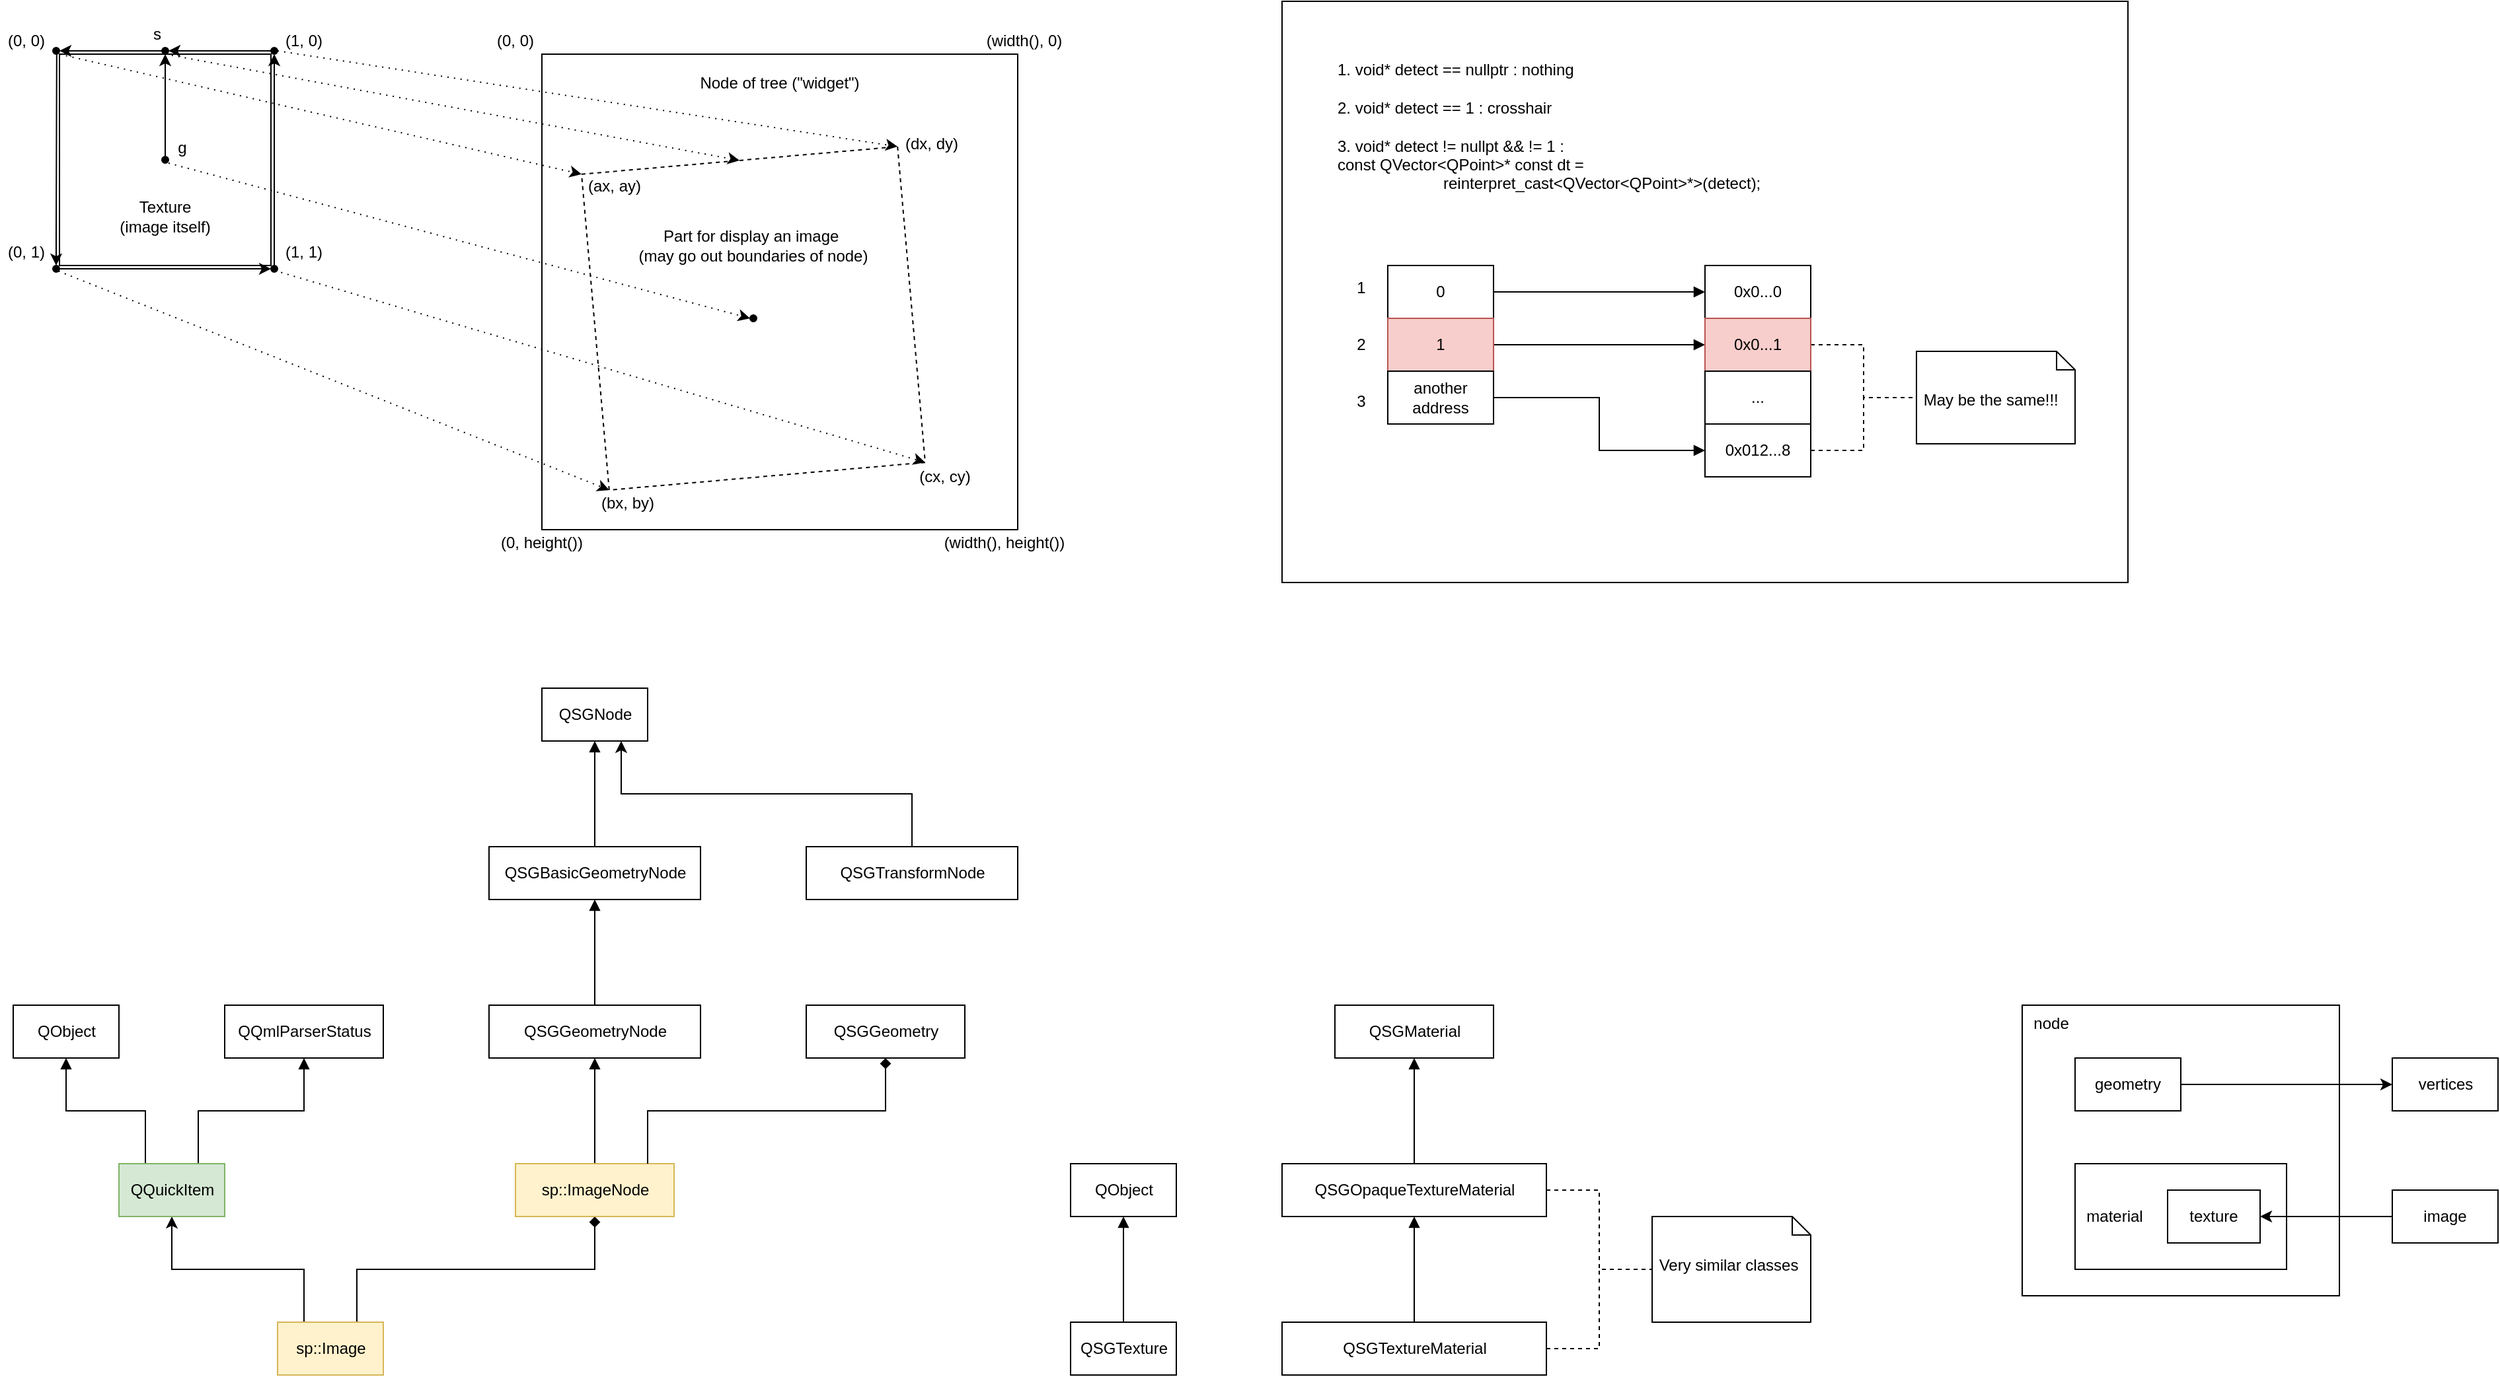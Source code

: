<mxfile version="13.0.3" type="device"><diagram id="HlqQrXZ55SlVoPelEsL5" name="Page-1"><mxGraphModel dx="1408" dy="776" grid="1" gridSize="10" guides="1" tooltips="1" connect="1" arrows="1" fold="1" page="1" pageScale="1" pageWidth="850" pageHeight="1100" math="0" shadow="0"><root><mxCell id="0"/><mxCell id="1" parent="0"/><mxCell id="fODsOEZZF3Y6RBcU8jo4-6" value="&amp;nbsp; node" style="rounded=0;whiteSpace=wrap;html=1;align=left;verticalAlign=top;" parent="1" vertex="1"><mxGeometry x="1560" y="800" width="240" height="220" as="geometry"/></mxCell><mxCell id="fODsOEZZF3Y6RBcU8jo4-2" value="&amp;nbsp; material" style="rounded=0;whiteSpace=wrap;html=1;labelPosition=center;verticalLabelPosition=middle;align=left;verticalAlign=middle;" parent="1" vertex="1"><mxGeometry x="1600" y="920" width="160" height="80" as="geometry"/></mxCell><mxCell id="9VdLGbFg3i1IRsFy1hSy-31" value="Node of tree (&quot;widget&quot;)&lt;br&gt;&lt;br&gt;&lt;br&gt;&lt;br&gt;&lt;br&gt;&lt;br&gt;&lt;br&gt;&lt;br&gt;&lt;br&gt;&lt;br&gt;&lt;br&gt;&lt;br&gt;&lt;br&gt;&lt;br&gt;&lt;br&gt;&lt;br&gt;&lt;br&gt;&lt;br&gt;&lt;br&gt;&lt;br&gt;&lt;br&gt;&lt;br&gt;&lt;br&gt;" style="rounded=0;whiteSpace=wrap;html=1;fillColor=none;gradientColor=none;" parent="1" vertex="1"><mxGeometry x="440" y="80" width="360" height="360" as="geometry"/></mxCell><mxCell id="9VdLGbFg3i1IRsFy1hSy-32" value="" style="rounded=0;whiteSpace=wrap;html=1;fillColor=none;gradientColor=none;dashed=1;rotation=355;" parent="1" vertex="1"><mxGeometry x="480" y="160" width="240" height="240" as="geometry"/></mxCell><mxCell id="9VdLGbFg3i1IRsFy1hSy-2" value="&lt;br&gt;&lt;br&gt;&lt;br&gt;&lt;br&gt;&lt;br&gt;&lt;br&gt;Texture&lt;br&gt;(image itself)" style="rounded=0;whiteSpace=wrap;html=1;fillColor=none;" parent="1" vertex="1"><mxGeometry x="75" y="80" width="160" height="160" as="geometry"/></mxCell><mxCell id="9VdLGbFg3i1IRsFy1hSy-3" value="(0, 1)" style="text;html=1;strokeColor=none;fillColor=none;align=center;verticalAlign=middle;whiteSpace=wrap;rounded=0;" parent="1" vertex="1"><mxGeometry x="30" y="220" width="40" height="20" as="geometry"/></mxCell><mxCell id="9VdLGbFg3i1IRsFy1hSy-4" value="(0, 0)" style="text;html=1;strokeColor=none;fillColor=none;align=center;verticalAlign=middle;whiteSpace=wrap;rounded=0;" parent="1" vertex="1"><mxGeometry x="30" y="60" width="40" height="20" as="geometry"/></mxCell><mxCell id="9VdLGbFg3i1IRsFy1hSy-5" value="(1, 0)" style="text;html=1;strokeColor=none;fillColor=none;align=center;verticalAlign=middle;whiteSpace=wrap;rounded=0;" parent="1" vertex="1"><mxGeometry x="240" y="60" width="40" height="20" as="geometry"/></mxCell><mxCell id="9VdLGbFg3i1IRsFy1hSy-6" value="(1, 1)" style="text;html=1;strokeColor=none;fillColor=none;align=center;verticalAlign=middle;whiteSpace=wrap;rounded=0;" parent="1" vertex="1"><mxGeometry x="240" y="220" width="40" height="20" as="geometry"/></mxCell><mxCell id="9VdLGbFg3i1IRsFy1hSy-18" style="edgeStyle=orthogonalEdgeStyle;rounded=0;orthogonalLoop=1;jettySize=auto;html=1;entryX=0.5;entryY=1;entryDx=0;entryDy=0;" parent="1" source="9VdLGbFg3i1IRsFy1hSy-8" target="9VdLGbFg3i1IRsFy1hSy-9" edge="1"><mxGeometry relative="1" as="geometry"><mxPoint x="175" y="250" as="targetPoint"/><Array as="points"/></mxGeometry></mxCell><mxCell id="9VdLGbFg3i1IRsFy1hSy-8" value="" style="ellipse;whiteSpace=wrap;html=1;aspect=fixed;gradientColor=none;fillColor=#000000;" parent="1" vertex="1"><mxGeometry x="152.5" y="157.5" width="5" height="5" as="geometry"/></mxCell><mxCell id="9VdLGbFg3i1IRsFy1hSy-53" style="edgeStyle=orthogonalEdgeStyle;rounded=0;orthogonalLoop=1;jettySize=auto;html=1;entryX=1;entryY=0.5;entryDx=0;entryDy=0;startArrow=none;startFill=0;endArrow=classic;endFill=1;" parent="1" source="9VdLGbFg3i1IRsFy1hSy-9" target="9VdLGbFg3i1IRsFy1hSy-13" edge="1"><mxGeometry relative="1" as="geometry"/></mxCell><mxCell id="9VdLGbFg3i1IRsFy1hSy-9" value="" style="ellipse;whiteSpace=wrap;html=1;aspect=fixed;gradientColor=none;fillColor=#000000;" parent="1" vertex="1"><mxGeometry x="152.5" y="75" width="5" height="5" as="geometry"/></mxCell><mxCell id="9VdLGbFg3i1IRsFy1hSy-52" style="edgeStyle=orthogonalEdgeStyle;rounded=0;orthogonalLoop=1;jettySize=auto;html=1;entryX=0.5;entryY=1;entryDx=0;entryDy=0;startArrow=none;startFill=0;endArrow=classic;endFill=1;" parent="1" source="9VdLGbFg3i1IRsFy1hSy-10" target="9VdLGbFg3i1IRsFy1hSy-11" edge="1"><mxGeometry relative="1" as="geometry"/></mxCell><mxCell id="9VdLGbFg3i1IRsFy1hSy-10" value="" style="ellipse;whiteSpace=wrap;html=1;aspect=fixed;gradientColor=none;fillColor=#000000;" parent="1" vertex="1"><mxGeometry x="235" y="240" width="5" height="5" as="geometry"/></mxCell><mxCell id="9VdLGbFg3i1IRsFy1hSy-54" style="edgeStyle=orthogonalEdgeStyle;rounded=0;orthogonalLoop=1;jettySize=auto;html=1;entryX=1;entryY=0.5;entryDx=0;entryDy=0;startArrow=none;startFill=0;endArrow=classic;endFill=1;" parent="1" source="9VdLGbFg3i1IRsFy1hSy-11" target="9VdLGbFg3i1IRsFy1hSy-9" edge="1"><mxGeometry relative="1" as="geometry"/></mxCell><mxCell id="9VdLGbFg3i1IRsFy1hSy-11" value="" style="ellipse;whiteSpace=wrap;html=1;aspect=fixed;gradientColor=none;fillColor=#000000;" parent="1" vertex="1"><mxGeometry x="235" y="75" width="5" height="5" as="geometry"/></mxCell><mxCell id="9VdLGbFg3i1IRsFy1hSy-20" style="edgeStyle=orthogonalEdgeStyle;rounded=0;orthogonalLoop=1;jettySize=auto;html=1;entryX=-0.013;entryY=-0.012;entryDx=0;entryDy=0;entryPerimeter=0;endArrow=none;endFill=0;startArrow=classic;startFill=1;" parent="1" source="9VdLGbFg3i1IRsFy1hSy-12" target="9VdLGbFg3i1IRsFy1hSy-2" edge="1"><mxGeometry relative="1" as="geometry"/></mxCell><mxCell id="9VdLGbFg3i1IRsFy1hSy-51" style="edgeStyle=orthogonalEdgeStyle;rounded=0;orthogonalLoop=1;jettySize=auto;html=1;entryX=0;entryY=0.5;entryDx=0;entryDy=0;startArrow=none;startFill=0;endArrow=classic;endFill=1;" parent="1" source="9VdLGbFg3i1IRsFy1hSy-12" target="9VdLGbFg3i1IRsFy1hSy-10" edge="1"><mxGeometry relative="1" as="geometry"/></mxCell><mxCell id="9VdLGbFg3i1IRsFy1hSy-12" value="" style="ellipse;whiteSpace=wrap;html=1;aspect=fixed;gradientColor=none;fillColor=#000000;" parent="1" vertex="1"><mxGeometry x="70" y="240" width="5" height="5" as="geometry"/></mxCell><mxCell id="9VdLGbFg3i1IRsFy1hSy-13" value="" style="ellipse;whiteSpace=wrap;html=1;aspect=fixed;gradientColor=none;fillColor=#000000;" parent="1" vertex="1"><mxGeometry x="70" y="75" width="5" height="5" as="geometry"/></mxCell><mxCell id="9VdLGbFg3i1IRsFy1hSy-24" value="g" style="text;html=1;strokeColor=none;fillColor=none;align=center;verticalAlign=middle;whiteSpace=wrap;rounded=0;" parent="1" vertex="1"><mxGeometry x="157.5" y="140" width="20" height="22.5" as="geometry"/></mxCell><mxCell id="9VdLGbFg3i1IRsFy1hSy-25" value="s" style="text;html=1;strokeColor=none;fillColor=none;align=center;verticalAlign=middle;whiteSpace=wrap;rounded=0;" parent="1" vertex="1"><mxGeometry x="140" y="55" width="17.5" height="20" as="geometry"/></mxCell><mxCell id="9VdLGbFg3i1IRsFy1hSy-33" value="" style="endArrow=classic;html=1;exitX=1;exitY=0.5;exitDx=0;exitDy=0;entryX=1;entryY=0;entryDx=0;entryDy=0;dashed=1;dashPattern=1 4;" parent="1" source="9VdLGbFg3i1IRsFy1hSy-11" target="9VdLGbFg3i1IRsFy1hSy-32" edge="1"><mxGeometry width="50" height="50" relative="1" as="geometry"><mxPoint x="300" y="100" as="sourcePoint"/><mxPoint x="380" y="190" as="targetPoint"/></mxGeometry></mxCell><mxCell id="9VdLGbFg3i1IRsFy1hSy-34" value="" style="endArrow=classic;html=1;dashed=1;dashPattern=1 4;exitX=0;exitY=0;exitDx=0;exitDy=0;entryX=0;entryY=0;entryDx=0;entryDy=0;" parent="1" source="9VdLGbFg3i1IRsFy1hSy-2" target="9VdLGbFg3i1IRsFy1hSy-32" edge="1"><mxGeometry width="50" height="50" relative="1" as="geometry"><mxPoint x="280" y="190" as="sourcePoint"/><mxPoint x="330" y="140" as="targetPoint"/></mxGeometry></mxCell><mxCell id="9VdLGbFg3i1IRsFy1hSy-37" value="" style="endArrow=classic;html=1;dashed=1;dashPattern=1 4;exitX=1;exitY=1;exitDx=0;exitDy=0;entryX=0;entryY=1;entryDx=0;entryDy=0;" parent="1" source="9VdLGbFg3i1IRsFy1hSy-12" target="9VdLGbFg3i1IRsFy1hSy-32" edge="1"><mxGeometry width="50" height="50" relative="1" as="geometry"><mxPoint x="120" y="330" as="sourcePoint"/><mxPoint x="170" y="280" as="targetPoint"/></mxGeometry></mxCell><mxCell id="9VdLGbFg3i1IRsFy1hSy-38" value="" style="endArrow=classic;html=1;dashed=1;dashPattern=1 4;exitX=0.572;exitY=0.768;exitDx=0;exitDy=0;entryX=1;entryY=1;entryDx=0;entryDy=0;exitPerimeter=0;" parent="1" source="9VdLGbFg3i1IRsFy1hSy-10" target="9VdLGbFg3i1IRsFy1hSy-32" edge="1"><mxGeometry width="50" height="50" relative="1" as="geometry"><mxPoint x="340" y="300" as="sourcePoint"/><mxPoint x="390" y="250" as="targetPoint"/></mxGeometry></mxCell><mxCell id="9VdLGbFg3i1IRsFy1hSy-39" value="(ax, ay)" style="text;html=1;strokeColor=none;fillColor=none;align=center;verticalAlign=middle;whiteSpace=wrap;rounded=0;dashed=1;" parent="1" vertex="1"><mxGeometry x="470" y="170" width="50" height="20" as="geometry"/></mxCell><mxCell id="9VdLGbFg3i1IRsFy1hSy-40" value="(0, 0)" style="text;html=1;strokeColor=none;fillColor=none;align=center;verticalAlign=middle;whiteSpace=wrap;rounded=0;" parent="1" vertex="1"><mxGeometry x="400" y="60" width="40" height="20" as="geometry"/></mxCell><mxCell id="9VdLGbFg3i1IRsFy1hSy-41" value="(dx, dy)" style="text;html=1;strokeColor=none;fillColor=none;align=center;verticalAlign=middle;whiteSpace=wrap;rounded=0;dashed=1;" parent="1" vertex="1"><mxGeometry x="710" y="137.5" width="50" height="20" as="geometry"/></mxCell><mxCell id="9VdLGbFg3i1IRsFy1hSy-42" value="(bx, by)" style="text;html=1;strokeColor=none;fillColor=none;align=center;verticalAlign=middle;whiteSpace=wrap;rounded=0;dashed=1;" parent="1" vertex="1"><mxGeometry x="480" y="410" width="50" height="20" as="geometry"/></mxCell><mxCell id="9VdLGbFg3i1IRsFy1hSy-43" value="(cx, cy)" style="text;html=1;strokeColor=none;fillColor=none;align=center;verticalAlign=middle;whiteSpace=wrap;rounded=0;dashed=1;" parent="1" vertex="1"><mxGeometry x="720" y="390" width="50" height="20" as="geometry"/></mxCell><mxCell id="9VdLGbFg3i1IRsFy1hSy-44" value="(0, height())" style="text;html=1;strokeColor=none;fillColor=none;align=center;verticalAlign=middle;whiteSpace=wrap;rounded=0;" parent="1" vertex="1"><mxGeometry x="400" y="440" width="80" height="20" as="geometry"/></mxCell><mxCell id="9VdLGbFg3i1IRsFy1hSy-45" value="(width(), 0)" style="text;html=1;strokeColor=none;fillColor=none;align=center;verticalAlign=middle;whiteSpace=wrap;rounded=0;" parent="1" vertex="1"><mxGeometry x="770" y="60" width="70" height="20" as="geometry"/></mxCell><mxCell id="9VdLGbFg3i1IRsFy1hSy-46" value="(width(), height())" style="text;html=1;strokeColor=none;fillColor=none;align=center;verticalAlign=middle;whiteSpace=wrap;rounded=0;" parent="1" vertex="1"><mxGeometry x="740" y="440" width="100" height="20" as="geometry"/></mxCell><mxCell id="9VdLGbFg3i1IRsFy1hSy-88" value="" style="endArrow=classic;html=1;dashed=1;dashPattern=1 4;exitX=0.5;exitY=0;exitDx=0;exitDy=0;entryX=0.5;entryY=0;entryDx=0;entryDy=0;" parent="1" source="9VdLGbFg3i1IRsFy1hSy-2" target="9VdLGbFg3i1IRsFy1hSy-32" edge="1"><mxGeometry width="50" height="50" relative="1" as="geometry"><mxPoint x="177.5" y="90" as="sourcePoint"/><mxPoint x="582.5" y="170" as="targetPoint"/></mxGeometry></mxCell><mxCell id="9VdLGbFg3i1IRsFy1hSy-89" value="" style="endArrow=classic;html=1;dashed=1;dashPattern=1 4;exitX=0;exitY=1;exitDx=0;exitDy=0;entryX=0;entryY=0.5;entryDx=0;entryDy=0;" parent="1" source="9VdLGbFg3i1IRsFy1hSy-24" target="9VdLGbFg3i1IRsFy1hSy-90" edge="1"><mxGeometry width="50" height="50" relative="1" as="geometry"><mxPoint x="190" y="170" as="sourcePoint"/><mxPoint x="635" y="250" as="targetPoint"/></mxGeometry></mxCell><mxCell id="9VdLGbFg3i1IRsFy1hSy-90" value="" style="ellipse;whiteSpace=wrap;html=1;aspect=fixed;gradientColor=none;fillColor=#000000;" parent="1" vertex="1"><mxGeometry x="597.5" y="277.5" width="5" height="5" as="geometry"/></mxCell><mxCell id="9VdLGbFg3i1IRsFy1hSy-92" value="Part for display an image&amp;nbsp;&lt;br&gt;(may go out boundaries of node)" style="text;html=1;strokeColor=none;fillColor=none;align=center;verticalAlign=middle;whiteSpace=wrap;rounded=0;dashed=1;" parent="1" vertex="1"><mxGeometry x="490" y="210" width="220" height="30" as="geometry"/></mxCell><mxCell id="SzA9EF7efFRXr-qQtOeQ-1" style="edgeStyle=orthogonalEdgeStyle;rounded=0;orthogonalLoop=1;jettySize=auto;html=1;" parent="1" source="0BIwNbp4DwTR8dVLBSF5-1" target="0BIwNbp4DwTR8dVLBSF5-2" edge="1"><mxGeometry relative="1" as="geometry"><Array as="points"><mxPoint x="260" y="1000"/><mxPoint x="160" y="1000"/></Array></mxGeometry></mxCell><mxCell id="SzA9EF7efFRXr-qQtOeQ-2" style="edgeStyle=orthogonalEdgeStyle;rounded=0;orthogonalLoop=1;jettySize=auto;html=1;endArrow=diamond;endFill=1;" parent="1" source="0BIwNbp4DwTR8dVLBSF5-1" target="0BIwNbp4DwTR8dVLBSF5-3" edge="1"><mxGeometry relative="1" as="geometry"><Array as="points"><mxPoint x="300" y="1000"/><mxPoint x="480" y="1000"/></Array></mxGeometry></mxCell><mxCell id="0BIwNbp4DwTR8dVLBSF5-1" value="sp::Image" style="html=1;fillColor=#fff2cc;strokeColor=#d6b656;" parent="1" vertex="1"><mxGeometry x="240" y="1040" width="80" height="40" as="geometry"/></mxCell><mxCell id="SzA9EF7efFRXr-qQtOeQ-5" style="edgeStyle=orthogonalEdgeStyle;rounded=0;orthogonalLoop=1;jettySize=auto;html=1;endArrow=block;endFill=1;" parent="1" source="0BIwNbp4DwTR8dVLBSF5-2" target="SzA9EF7efFRXr-qQtOeQ-4" edge="1"><mxGeometry relative="1" as="geometry"><Array as="points"><mxPoint x="140" y="880"/><mxPoint x="80" y="880"/></Array></mxGeometry></mxCell><mxCell id="SzA9EF7efFRXr-qQtOeQ-7" style="edgeStyle=orthogonalEdgeStyle;rounded=0;orthogonalLoop=1;jettySize=auto;html=1;endArrow=block;endFill=1;" parent="1" source="0BIwNbp4DwTR8dVLBSF5-2" target="SzA9EF7efFRXr-qQtOeQ-6" edge="1"><mxGeometry relative="1" as="geometry"><Array as="points"><mxPoint x="180" y="880"/><mxPoint x="260" y="880"/></Array></mxGeometry></mxCell><mxCell id="0BIwNbp4DwTR8dVLBSF5-2" value="QQuickItem" style="html=1;fillColor=#d5e8d4;strokeColor=#82b366;" parent="1" vertex="1"><mxGeometry x="120" y="920" width="80" height="40" as="geometry"/></mxCell><mxCell id="SzA9EF7efFRXr-qQtOeQ-9" style="edgeStyle=orthogonalEdgeStyle;rounded=0;orthogonalLoop=1;jettySize=auto;html=1;endArrow=block;endFill=1;" parent="1" source="0BIwNbp4DwTR8dVLBSF5-3" target="SzA9EF7efFRXr-qQtOeQ-8" edge="1"><mxGeometry relative="1" as="geometry"/></mxCell><mxCell id="0BIwNbp4DwTR8dVLBSF5-3" value="sp::ImageNode" style="html=1;fillColor=#fff2cc;strokeColor=#d6b656;" parent="1" vertex="1"><mxGeometry x="420" y="920" width="120" height="40" as="geometry"/></mxCell><mxCell id="SzA9EF7efFRXr-qQtOeQ-4" value="QObject" style="html=1;" parent="1" vertex="1"><mxGeometry x="40" y="800" width="80" height="40" as="geometry"/></mxCell><mxCell id="SzA9EF7efFRXr-qQtOeQ-6" value="QQmlParserStatus" style="html=1;" parent="1" vertex="1"><mxGeometry x="200" y="800" width="120" height="40" as="geometry"/></mxCell><mxCell id="SzA9EF7efFRXr-qQtOeQ-11" style="edgeStyle=orthogonalEdgeStyle;rounded=0;orthogonalLoop=1;jettySize=auto;html=1;endArrow=block;endFill=1;" parent="1" source="SzA9EF7efFRXr-qQtOeQ-8" target="SzA9EF7efFRXr-qQtOeQ-10" edge="1"><mxGeometry relative="1" as="geometry"/></mxCell><mxCell id="SzA9EF7efFRXr-qQtOeQ-8" value="QSGGeometryNode" style="html=1;" parent="1" vertex="1"><mxGeometry x="400" y="800" width="160" height="40" as="geometry"/></mxCell><mxCell id="SzA9EF7efFRXr-qQtOeQ-13" style="edgeStyle=orthogonalEdgeStyle;rounded=0;orthogonalLoop=1;jettySize=auto;html=1;endArrow=block;endFill=1;" parent="1" source="SzA9EF7efFRXr-qQtOeQ-10" target="SzA9EF7efFRXr-qQtOeQ-12" edge="1"><mxGeometry relative="1" as="geometry"/></mxCell><mxCell id="SzA9EF7efFRXr-qQtOeQ-10" value="QSGBasicGeometryNode" style="html=1;" parent="1" vertex="1"><mxGeometry x="400" y="680" width="160" height="40" as="geometry"/></mxCell><mxCell id="SzA9EF7efFRXr-qQtOeQ-12" value="QSGNode" style="html=1;" parent="1" vertex="1"><mxGeometry x="440" y="560" width="80" height="40" as="geometry"/></mxCell><mxCell id="SzA9EF7efFRXr-qQtOeQ-15" style="edgeStyle=orthogonalEdgeStyle;rounded=0;orthogonalLoop=1;jettySize=auto;html=1;endArrow=none;endFill=0;startArrow=diamond;startFill=1;" parent="1" source="SzA9EF7efFRXr-qQtOeQ-14" target="0BIwNbp4DwTR8dVLBSF5-3" edge="1"><mxGeometry relative="1" as="geometry"><Array as="points"><mxPoint x="700" y="880"/><mxPoint x="520" y="880"/></Array></mxGeometry></mxCell><mxCell id="SzA9EF7efFRXr-qQtOeQ-14" value="QSGGeometry" style="html=1;" parent="1" vertex="1"><mxGeometry x="640" y="800" width="120" height="40" as="geometry"/></mxCell><mxCell id="SzA9EF7efFRXr-qQtOeQ-18" style="edgeStyle=orthogonalEdgeStyle;rounded=0;orthogonalLoop=1;jettySize=auto;html=1;endArrow=block;endFill=1;" parent="1" source="SzA9EF7efFRXr-qQtOeQ-16" target="SzA9EF7efFRXr-qQtOeQ-17" edge="1"><mxGeometry relative="1" as="geometry"/></mxCell><mxCell id="SzA9EF7efFRXr-qQtOeQ-16" value="QSGTexture" style="html=1;" parent="1" vertex="1"><mxGeometry x="840" y="1040" width="80" height="40" as="geometry"/></mxCell><mxCell id="SzA9EF7efFRXr-qQtOeQ-17" value="QObject" style="html=1;" parent="1" vertex="1"><mxGeometry x="840" y="920" width="80" height="40" as="geometry"/></mxCell><mxCell id="SzA9EF7efFRXr-qQtOeQ-21" style="edgeStyle=orthogonalEdgeStyle;rounded=0;orthogonalLoop=1;jettySize=auto;html=1;endArrow=block;endFill=1;" parent="1" source="SzA9EF7efFRXr-qQtOeQ-19" target="SzA9EF7efFRXr-qQtOeQ-20" edge="1"><mxGeometry relative="1" as="geometry"/></mxCell><mxCell id="HwXTsOIkaOkRMzAmlKe4-3" style="edgeStyle=orthogonalEdgeStyle;rounded=0;orthogonalLoop=1;jettySize=auto;html=1;dashed=1;endArrow=none;endFill=0;" parent="1" source="SzA9EF7efFRXr-qQtOeQ-19" target="HwXTsOIkaOkRMzAmlKe4-1" edge="1"><mxGeometry relative="1" as="geometry"/></mxCell><mxCell id="SzA9EF7efFRXr-qQtOeQ-19" value="QSGTextureMaterial" style="html=1;" parent="1" vertex="1"><mxGeometry x="1000" y="1040" width="200" height="40" as="geometry"/></mxCell><mxCell id="SzA9EF7efFRXr-qQtOeQ-23" style="edgeStyle=orthogonalEdgeStyle;rounded=0;orthogonalLoop=1;jettySize=auto;html=1;endArrow=block;endFill=1;" parent="1" source="SzA9EF7efFRXr-qQtOeQ-20" target="SzA9EF7efFRXr-qQtOeQ-22" edge="1"><mxGeometry relative="1" as="geometry"/></mxCell><mxCell id="HwXTsOIkaOkRMzAmlKe4-2" style="edgeStyle=orthogonalEdgeStyle;rounded=0;orthogonalLoop=1;jettySize=auto;html=1;dashed=1;endArrow=none;endFill=0;" parent="1" source="SzA9EF7efFRXr-qQtOeQ-20" target="HwXTsOIkaOkRMzAmlKe4-1" edge="1"><mxGeometry relative="1" as="geometry"/></mxCell><mxCell id="SzA9EF7efFRXr-qQtOeQ-20" value="QSGOpaqueTextureMaterial" style="html=1;" parent="1" vertex="1"><mxGeometry x="1000" y="920" width="200" height="40" as="geometry"/></mxCell><mxCell id="SzA9EF7efFRXr-qQtOeQ-22" value="QSGMaterial" style="html=1;" parent="1" vertex="1"><mxGeometry x="1040" y="800" width="120" height="40" as="geometry"/></mxCell><mxCell id="HwXTsOIkaOkRMzAmlKe4-1" value="&lt;br&gt;&lt;br&gt;&amp;nbsp;Very similar classes" style="shape=note;whiteSpace=wrap;html=1;size=14;verticalAlign=top;align=left;spacingTop=-6;" parent="1" vertex="1"><mxGeometry x="1280" y="960" width="120" height="80" as="geometry"/></mxCell><mxCell id="HwXTsOIkaOkRMzAmlKe4-6" value="1. void* detect == nullptr : nothing&lt;br&gt;&lt;br&gt;2. void* detect == 1 : crosshair&lt;br&gt;&lt;br&gt;3. void* detect != nullpt &amp;amp;&amp;amp; != 1 :&amp;nbsp;&lt;br&gt;&lt;div&gt;const QVector&amp;lt;QPoint&amp;gt;* const dt =&lt;/div&gt;&lt;div&gt;&lt;span style=&quot;white-space: pre&quot;&gt;&#9;&#9;&lt;/span&gt;&amp;nbsp; &amp;nbsp; &amp;nbsp; &amp;nbsp; reinterpret_cast&amp;lt;QVector&amp;lt;QPoint&amp;gt;*&amp;gt;(detect);&lt;/div&gt;" style="text;html=1;strokeColor=none;fillColor=none;align=left;verticalAlign=middle;whiteSpace=wrap;rounded=0;" parent="1" vertex="1"><mxGeometry x="1040" y="80" width="360" height="110" as="geometry"/></mxCell><mxCell id="HwXTsOIkaOkRMzAmlKe4-20" style="edgeStyle=orthogonalEdgeStyle;rounded=0;orthogonalLoop=1;jettySize=auto;html=1;endArrow=block;endFill=1;" parent="1" source="HwXTsOIkaOkRMzAmlKe4-8" target="HwXTsOIkaOkRMzAmlKe4-15" edge="1"><mxGeometry relative="1" as="geometry"/></mxCell><mxCell id="HwXTsOIkaOkRMzAmlKe4-8" value="0" style="rounded=0;whiteSpace=wrap;html=1;" parent="1" vertex="1"><mxGeometry x="1080" y="240" width="80" height="40" as="geometry"/></mxCell><mxCell id="HwXTsOIkaOkRMzAmlKe4-21" style="edgeStyle=orthogonalEdgeStyle;rounded=0;orthogonalLoop=1;jettySize=auto;html=1;endArrow=block;endFill=1;" parent="1" source="HwXTsOIkaOkRMzAmlKe4-11" target="HwXTsOIkaOkRMzAmlKe4-16" edge="1"><mxGeometry relative="1" as="geometry"/></mxCell><mxCell id="HwXTsOIkaOkRMzAmlKe4-11" value="1" style="rounded=0;whiteSpace=wrap;html=1;fillColor=#f8cecc;strokeColor=#b85450;" parent="1" vertex="1"><mxGeometry x="1080" y="280" width="80" height="40" as="geometry"/></mxCell><mxCell id="HwXTsOIkaOkRMzAmlKe4-22" style="edgeStyle=orthogonalEdgeStyle;rounded=0;orthogonalLoop=1;jettySize=auto;html=1;endArrow=block;endFill=1;" parent="1" source="HwXTsOIkaOkRMzAmlKe4-12" target="HwXTsOIkaOkRMzAmlKe4-18" edge="1"><mxGeometry relative="1" as="geometry"/></mxCell><mxCell id="HwXTsOIkaOkRMzAmlKe4-12" value="another&lt;br&gt;address" style="rounded=0;whiteSpace=wrap;html=1;" parent="1" vertex="1"><mxGeometry x="1080" y="320" width="80" height="40" as="geometry"/></mxCell><mxCell id="HwXTsOIkaOkRMzAmlKe4-15" value="0x0...0" style="rounded=0;whiteSpace=wrap;html=1;" parent="1" vertex="1"><mxGeometry x="1320" y="240" width="80" height="40" as="geometry"/></mxCell><mxCell id="HwXTsOIkaOkRMzAmlKe4-25" style="edgeStyle=orthogonalEdgeStyle;rounded=0;orthogonalLoop=1;jettySize=auto;html=1;endArrow=none;endFill=0;dashed=1;" parent="1" source="HwXTsOIkaOkRMzAmlKe4-16" target="HwXTsOIkaOkRMzAmlKe4-24" edge="1"><mxGeometry relative="1" as="geometry"/></mxCell><mxCell id="HwXTsOIkaOkRMzAmlKe4-16" value="0x0...1" style="rounded=0;whiteSpace=wrap;html=1;fillColor=#f8cecc;strokeColor=#b85450;" parent="1" vertex="1"><mxGeometry x="1320" y="280" width="80" height="40" as="geometry"/></mxCell><mxCell id="HwXTsOIkaOkRMzAmlKe4-17" value="..." style="rounded=0;whiteSpace=wrap;html=1;" parent="1" vertex="1"><mxGeometry x="1320" y="320" width="80" height="40" as="geometry"/></mxCell><mxCell id="HwXTsOIkaOkRMzAmlKe4-26" style="edgeStyle=orthogonalEdgeStyle;rounded=0;orthogonalLoop=1;jettySize=auto;html=1;endArrow=none;endFill=0;dashed=1;" parent="1" source="HwXTsOIkaOkRMzAmlKe4-18" target="HwXTsOIkaOkRMzAmlKe4-24" edge="1"><mxGeometry relative="1" as="geometry"/></mxCell><mxCell id="HwXTsOIkaOkRMzAmlKe4-18" value="0x012...8" style="rounded=0;whiteSpace=wrap;html=1;" parent="1" vertex="1"><mxGeometry x="1320" y="360" width="80" height="40" as="geometry"/></mxCell><mxCell id="HwXTsOIkaOkRMzAmlKe4-19" value="1&lt;br&gt;&lt;br&gt;&lt;br&gt;2&lt;br&gt;&lt;br&gt;&lt;br&gt;3" style="text;html=1;strokeColor=none;fillColor=none;align=center;verticalAlign=middle;whiteSpace=wrap;rounded=0;" parent="1" vertex="1"><mxGeometry x="1040" y="240" width="40" height="120" as="geometry"/></mxCell><mxCell id="HwXTsOIkaOkRMzAmlKe4-24" value="&lt;br&gt;&lt;br&gt;&amp;nbsp;May be the same!!!" style="shape=note;whiteSpace=wrap;html=1;size=14;verticalAlign=top;align=left;spacingTop=-6;" parent="1" vertex="1"><mxGeometry x="1480" y="305" width="120" height="70" as="geometry"/></mxCell><mxCell id="HwXTsOIkaOkRMzAmlKe4-27" value="" style="rounded=0;whiteSpace=wrap;html=1;fillColor=none;" parent="1" vertex="1"><mxGeometry x="1000" y="40" width="640" height="440" as="geometry"/></mxCell><mxCell id="CWc28zP-Xn-DD_cqupHo-5" style="edgeStyle=orthogonalEdgeStyle;rounded=0;orthogonalLoop=1;jettySize=auto;html=1;" parent="1" source="fODsOEZZF3Y6RBcU8jo4-1" target="CWc28zP-Xn-DD_cqupHo-1" edge="1"><mxGeometry relative="1" as="geometry"/></mxCell><mxCell id="fODsOEZZF3Y6RBcU8jo4-1" value="geometry" style="rounded=0;whiteSpace=wrap;html=1;" parent="1" vertex="1"><mxGeometry x="1600" y="840" width="80" height="40" as="geometry"/></mxCell><mxCell id="fODsOEZZF3Y6RBcU8jo4-3" value="texture" style="rounded=0;whiteSpace=wrap;html=1;align=center;" parent="1" vertex="1"><mxGeometry x="1670" y="940" width="70" height="40" as="geometry"/></mxCell><mxCell id="fODsOEZZF3Y6RBcU8jo4-5" style="edgeStyle=orthogonalEdgeStyle;rounded=0;orthogonalLoop=1;jettySize=auto;html=1;" parent="1" source="fODsOEZZF3Y6RBcU8jo4-4" target="fODsOEZZF3Y6RBcU8jo4-3" edge="1"><mxGeometry relative="1" as="geometry"/></mxCell><mxCell id="fODsOEZZF3Y6RBcU8jo4-4" value="image" style="rounded=0;whiteSpace=wrap;html=1;align=center;" parent="1" vertex="1"><mxGeometry x="1840" y="940" width="80" height="40" as="geometry"/></mxCell><mxCell id="fODsOEZZF3Y6RBcU8jo4-8" style="edgeStyle=orthogonalEdgeStyle;rounded=0;orthogonalLoop=1;jettySize=auto;html=1;" parent="1" source="fODsOEZZF3Y6RBcU8jo4-7" target="SzA9EF7efFRXr-qQtOeQ-12" edge="1"><mxGeometry relative="1" as="geometry"><Array as="points"><mxPoint x="720" y="640"/><mxPoint x="500" y="640"/></Array></mxGeometry></mxCell><mxCell id="fODsOEZZF3Y6RBcU8jo4-7" value="QSGTransformNode" style="html=1;align=center;" parent="1" vertex="1"><mxGeometry x="640" y="680" width="160" height="40" as="geometry"/></mxCell><mxCell id="CWc28zP-Xn-DD_cqupHo-1" value="vertices" style="html=1;align=center;" parent="1" vertex="1"><mxGeometry x="1840" y="840" width="80" height="40" as="geometry"/></mxCell></root></mxGraphModel></diagram></mxfile>
